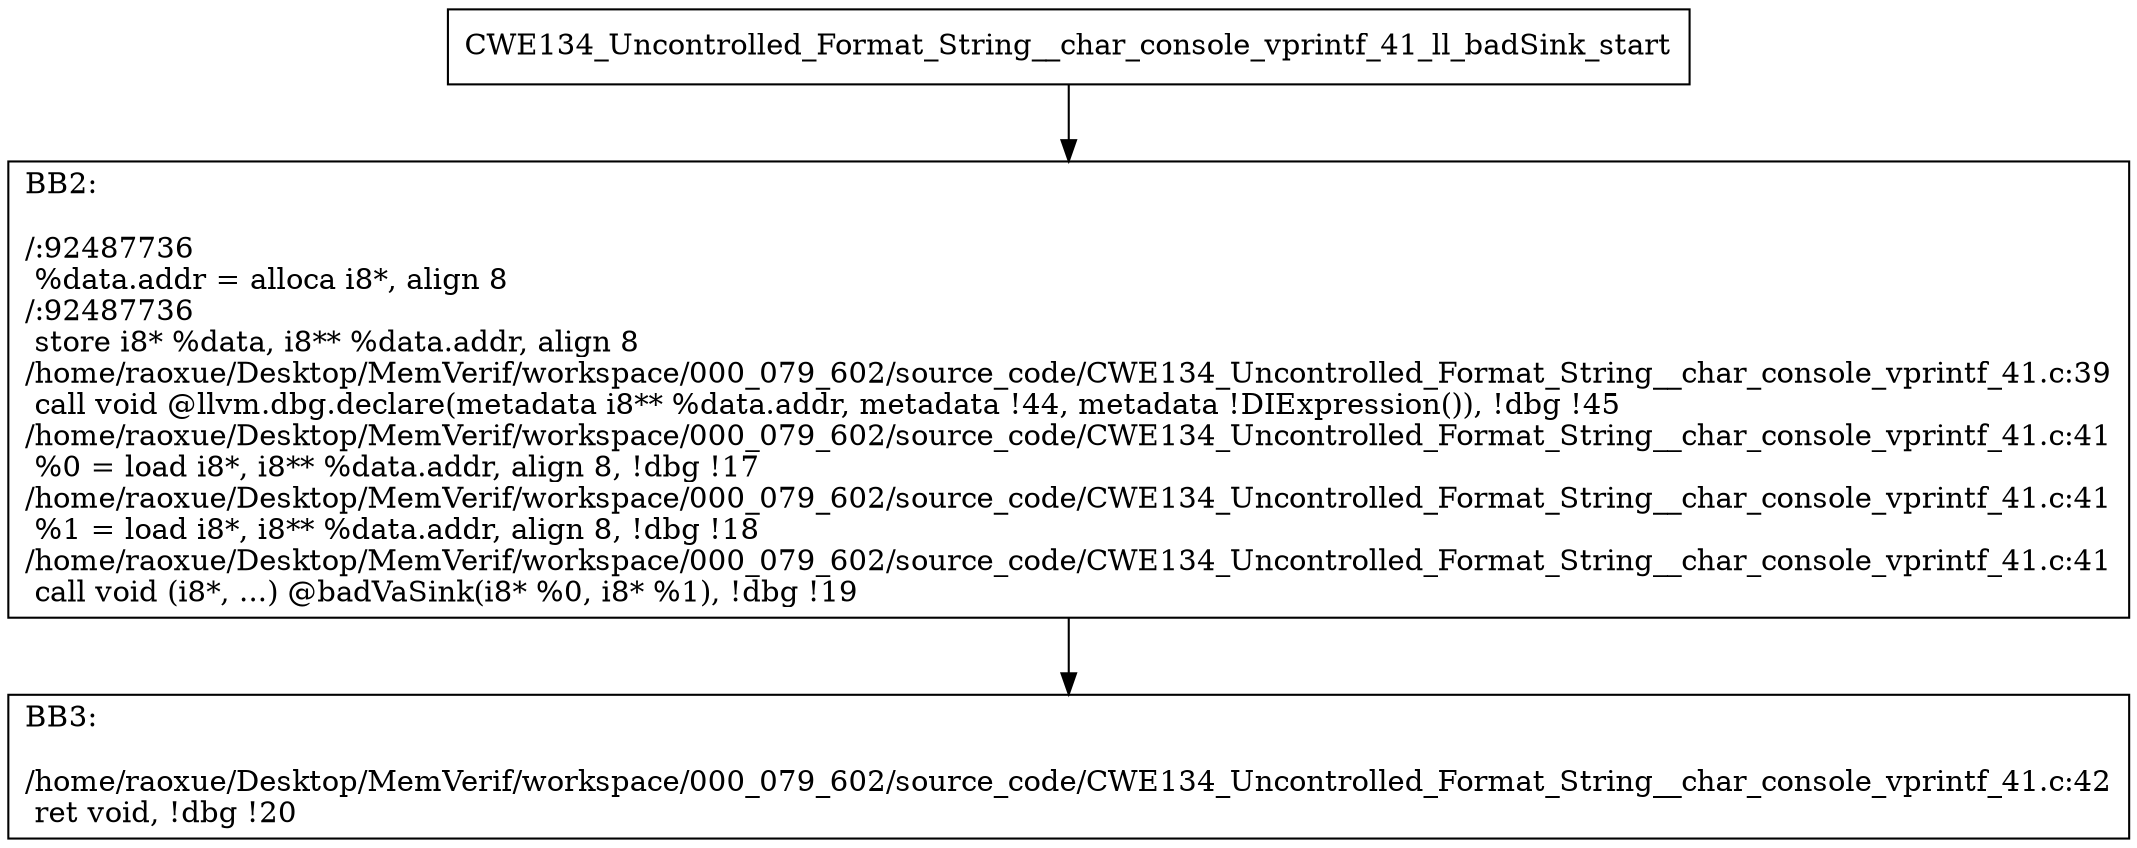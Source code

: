 digraph "CFG for'CWE134_Uncontrolled_Format_String__char_console_vprintf_41_ll_badSink' function" {
	BBCWE134_Uncontrolled_Format_String__char_console_vprintf_41_ll_badSink_start[shape=record,label="{CWE134_Uncontrolled_Format_String__char_console_vprintf_41_ll_badSink_start}"];
	BBCWE134_Uncontrolled_Format_String__char_console_vprintf_41_ll_badSink_start-> CWE134_Uncontrolled_Format_String__char_console_vprintf_41_ll_badSinkBB2;
	CWE134_Uncontrolled_Format_String__char_console_vprintf_41_ll_badSinkBB2 [shape=record, label="{BB2:\l\l/:92487736\l
  %data.addr = alloca i8*, align 8\l
/:92487736\l
  store i8* %data, i8** %data.addr, align 8\l
/home/raoxue/Desktop/MemVerif/workspace/000_079_602/source_code/CWE134_Uncontrolled_Format_String__char_console_vprintf_41.c:39\l
  call void @llvm.dbg.declare(metadata i8** %data.addr, metadata !44, metadata !DIExpression()), !dbg !45\l
/home/raoxue/Desktop/MemVerif/workspace/000_079_602/source_code/CWE134_Uncontrolled_Format_String__char_console_vprintf_41.c:41\l
  %0 = load i8*, i8** %data.addr, align 8, !dbg !17\l
/home/raoxue/Desktop/MemVerif/workspace/000_079_602/source_code/CWE134_Uncontrolled_Format_String__char_console_vprintf_41.c:41\l
  %1 = load i8*, i8** %data.addr, align 8, !dbg !18\l
/home/raoxue/Desktop/MemVerif/workspace/000_079_602/source_code/CWE134_Uncontrolled_Format_String__char_console_vprintf_41.c:41\l
  call void (i8*, ...) @badVaSink(i8* %0, i8* %1), !dbg !19\l
}"];
	CWE134_Uncontrolled_Format_String__char_console_vprintf_41_ll_badSinkBB2-> CWE134_Uncontrolled_Format_String__char_console_vprintf_41_ll_badSinkBB3;
	CWE134_Uncontrolled_Format_String__char_console_vprintf_41_ll_badSinkBB3 [shape=record, label="{BB3:\l\l/home/raoxue/Desktop/MemVerif/workspace/000_079_602/source_code/CWE134_Uncontrolled_Format_String__char_console_vprintf_41.c:42\l
  ret void, !dbg !20\l
}"];
}
